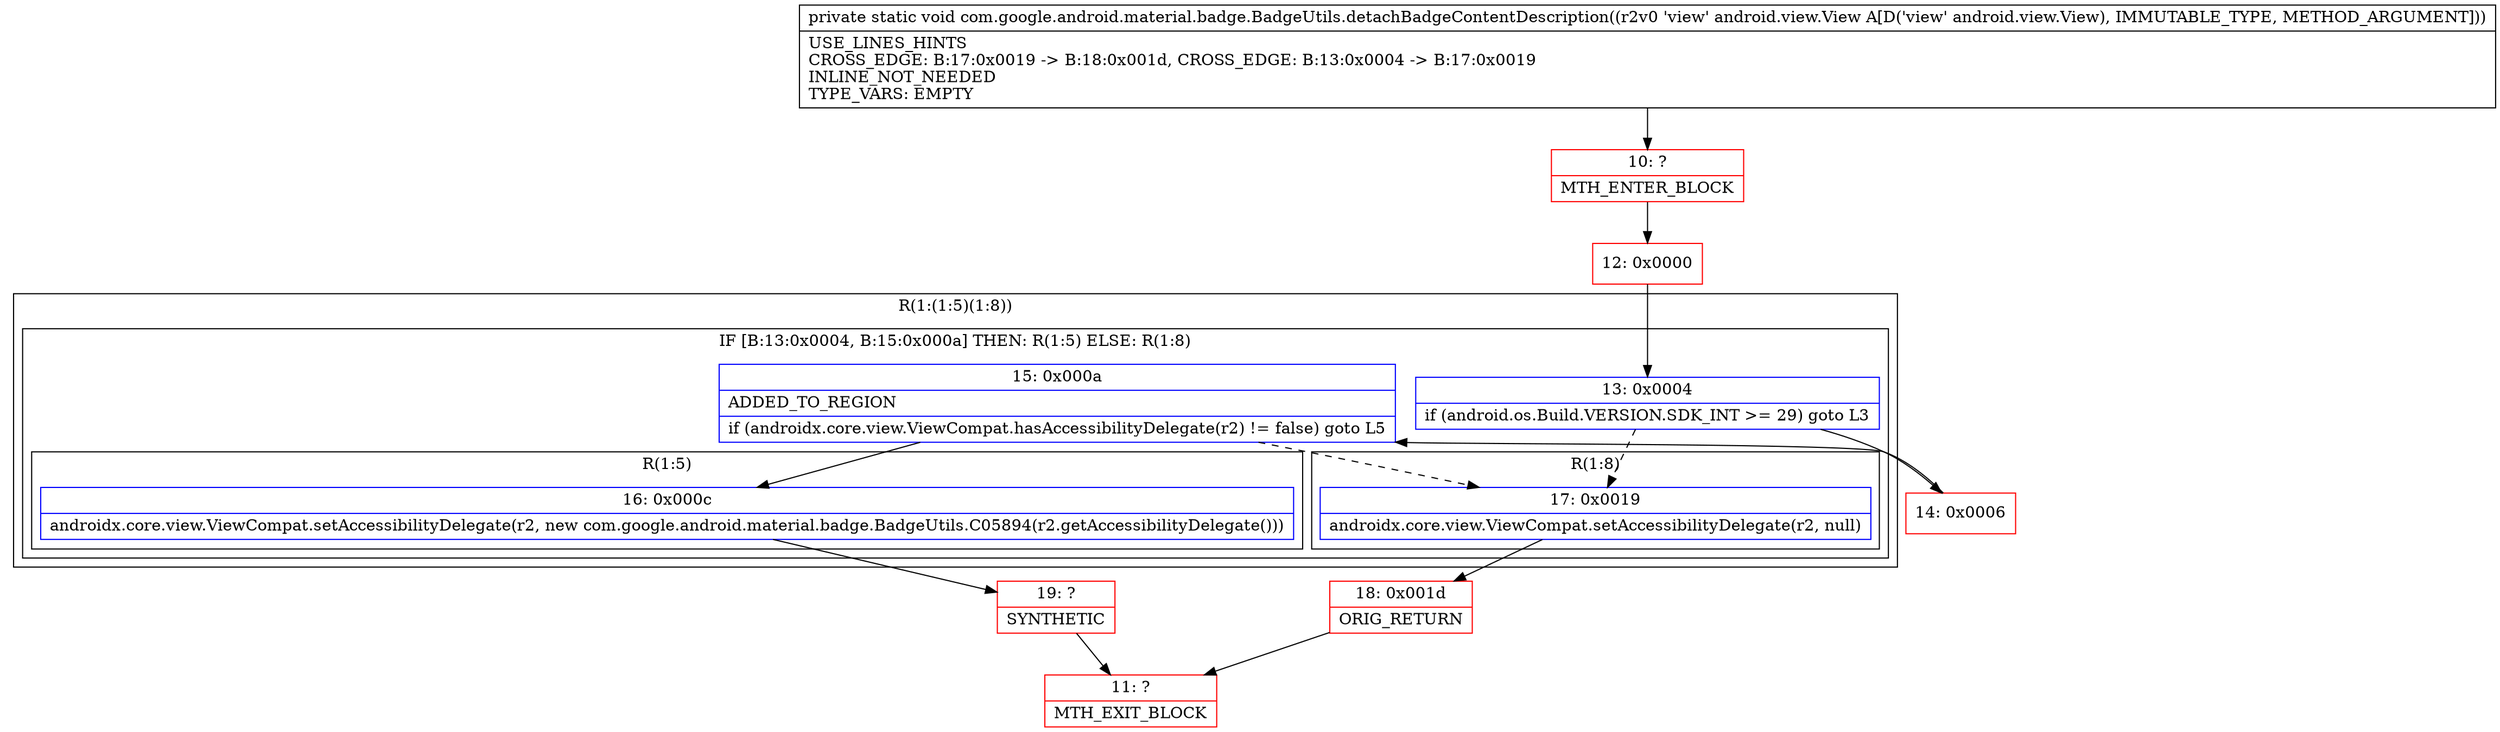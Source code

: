 digraph "CFG forcom.google.android.material.badge.BadgeUtils.detachBadgeContentDescription(Landroid\/view\/View;)V" {
subgraph cluster_Region_260694581 {
label = "R(1:(1:5)(1:8))";
node [shape=record,color=blue];
subgraph cluster_IfRegion_895517777 {
label = "IF [B:13:0x0004, B:15:0x000a] THEN: R(1:5) ELSE: R(1:8)";
node [shape=record,color=blue];
Node_13 [shape=record,label="{13\:\ 0x0004|if (android.os.Build.VERSION.SDK_INT \>= 29) goto L3\l}"];
Node_15 [shape=record,label="{15\:\ 0x000a|ADDED_TO_REGION\l|if (androidx.core.view.ViewCompat.hasAccessibilityDelegate(r2) != false) goto L5\l}"];
subgraph cluster_Region_1871892086 {
label = "R(1:5)";
node [shape=record,color=blue];
Node_16 [shape=record,label="{16\:\ 0x000c|androidx.core.view.ViewCompat.setAccessibilityDelegate(r2, new com.google.android.material.badge.BadgeUtils.C05894(r2.getAccessibilityDelegate()))\l}"];
}
subgraph cluster_Region_883126523 {
label = "R(1:8)";
node [shape=record,color=blue];
Node_17 [shape=record,label="{17\:\ 0x0019|androidx.core.view.ViewCompat.setAccessibilityDelegate(r2, null)\l}"];
}
}
}
Node_10 [shape=record,color=red,label="{10\:\ ?|MTH_ENTER_BLOCK\l}"];
Node_12 [shape=record,color=red,label="{12\:\ 0x0000}"];
Node_14 [shape=record,color=red,label="{14\:\ 0x0006}"];
Node_19 [shape=record,color=red,label="{19\:\ ?|SYNTHETIC\l}"];
Node_11 [shape=record,color=red,label="{11\:\ ?|MTH_EXIT_BLOCK\l}"];
Node_18 [shape=record,color=red,label="{18\:\ 0x001d|ORIG_RETURN\l}"];
MethodNode[shape=record,label="{private static void com.google.android.material.badge.BadgeUtils.detachBadgeContentDescription((r2v0 'view' android.view.View A[D('view' android.view.View), IMMUTABLE_TYPE, METHOD_ARGUMENT]))  | USE_LINES_HINTS\lCROSS_EDGE: B:17:0x0019 \-\> B:18:0x001d, CROSS_EDGE: B:13:0x0004 \-\> B:17:0x0019\lINLINE_NOT_NEEDED\lTYPE_VARS: EMPTY\l}"];
MethodNode -> Node_10;Node_13 -> Node_14;
Node_13 -> Node_17[style=dashed];
Node_15 -> Node_16;
Node_15 -> Node_17[style=dashed];
Node_16 -> Node_19;
Node_17 -> Node_18;
Node_10 -> Node_12;
Node_12 -> Node_13;
Node_14 -> Node_15;
Node_19 -> Node_11;
Node_18 -> Node_11;
}

